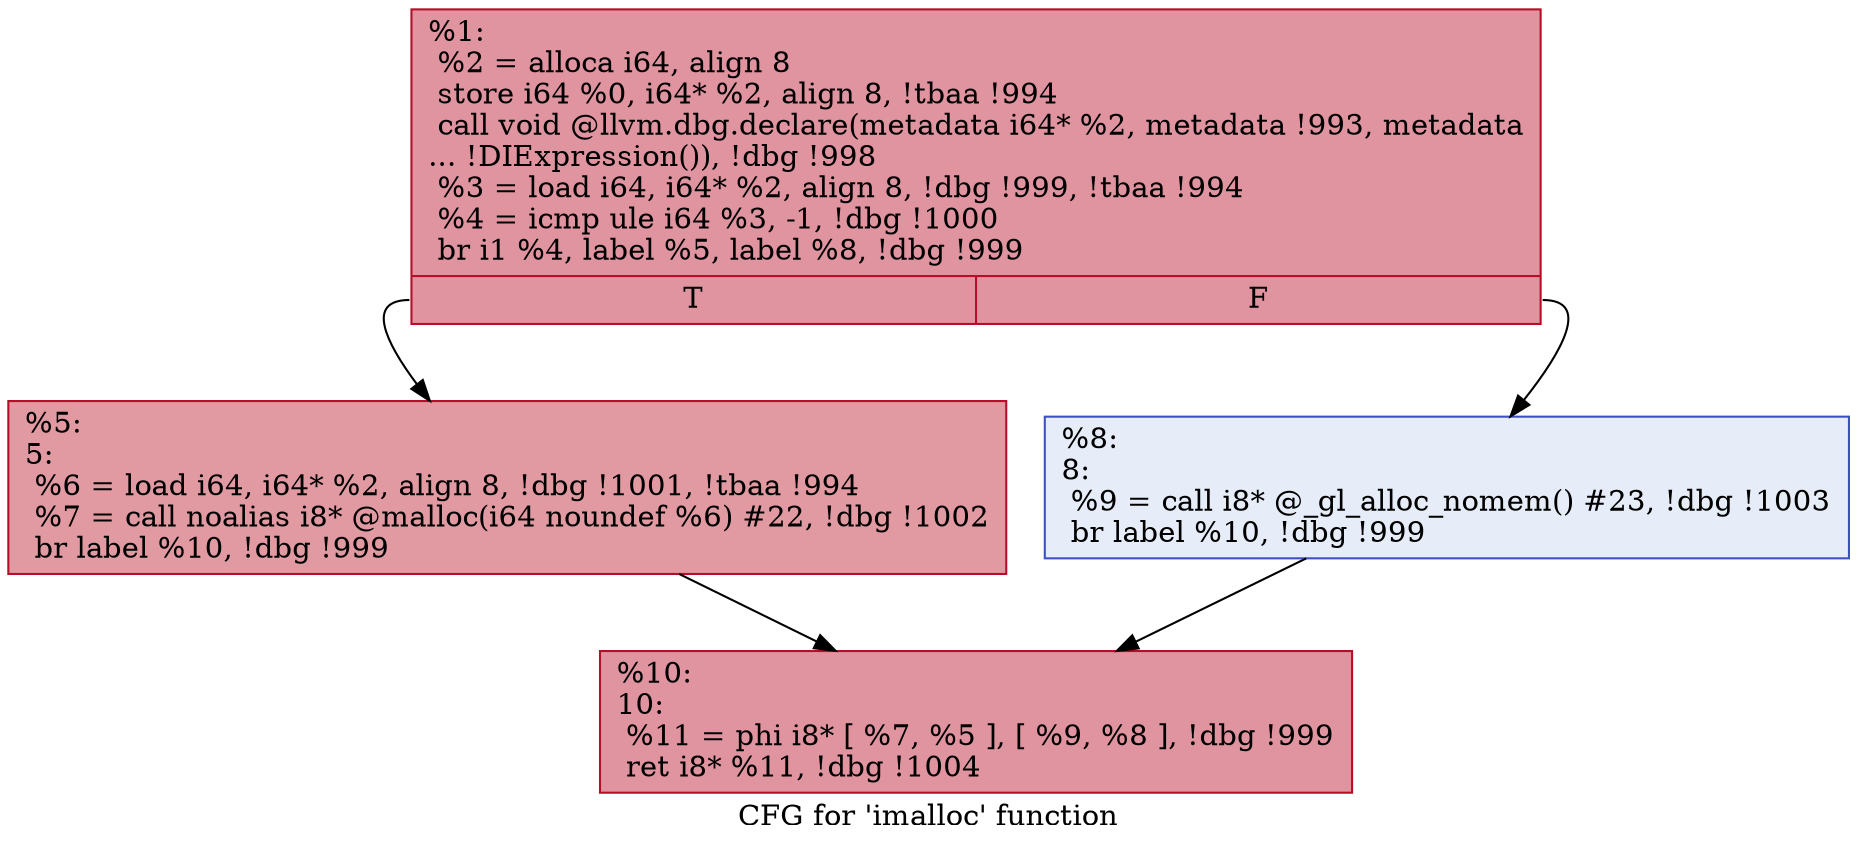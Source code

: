digraph "CFG for 'imalloc' function" {
	label="CFG for 'imalloc' function";

	Node0x137f1f0 [shape=record,color="#b70d28ff", style=filled, fillcolor="#b70d2870",label="{%1:\l  %2 = alloca i64, align 8\l  store i64 %0, i64* %2, align 8, !tbaa !994\l  call void @llvm.dbg.declare(metadata i64* %2, metadata !993, metadata\l... !DIExpression()), !dbg !998\l  %3 = load i64, i64* %2, align 8, !dbg !999, !tbaa !994\l  %4 = icmp ule i64 %3, -1, !dbg !1000\l  br i1 %4, label %5, label %8, !dbg !999\l|{<s0>T|<s1>F}}"];
	Node0x137f1f0:s0 -> Node0x1383560;
	Node0x137f1f0:s1 -> Node0x13835b0;
	Node0x1383560 [shape=record,color="#b70d28ff", style=filled, fillcolor="#bb1b2c70",label="{%5:\l5:                                                \l  %6 = load i64, i64* %2, align 8, !dbg !1001, !tbaa !994\l  %7 = call noalias i8* @malloc(i64 noundef %6) #22, !dbg !1002\l  br label %10, !dbg !999\l}"];
	Node0x1383560 -> Node0x1383600;
	Node0x13835b0 [shape=record,color="#3d50c3ff", style=filled, fillcolor="#c7d7f070",label="{%8:\l8:                                                \l  %9 = call i8* @_gl_alloc_nomem() #23, !dbg !1003\l  br label %10, !dbg !999\l}"];
	Node0x13835b0 -> Node0x1383600;
	Node0x1383600 [shape=record,color="#b70d28ff", style=filled, fillcolor="#b70d2870",label="{%10:\l10:                                               \l  %11 = phi i8* [ %7, %5 ], [ %9, %8 ], !dbg !999\l  ret i8* %11, !dbg !1004\l}"];
}
